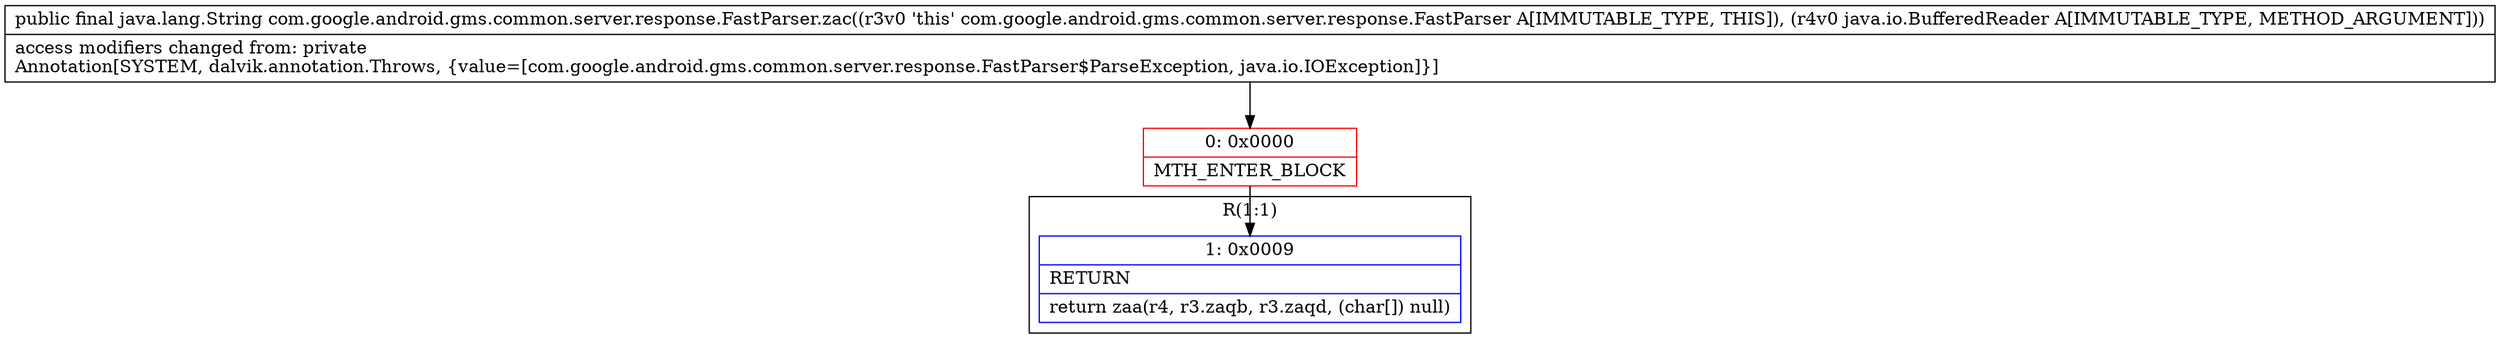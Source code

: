 digraph "CFG forcom.google.android.gms.common.server.response.FastParser.zac(Ljava\/io\/BufferedReader;)Ljava\/lang\/String;" {
subgraph cluster_Region_1723043564 {
label = "R(1:1)";
node [shape=record,color=blue];
Node_1 [shape=record,label="{1\:\ 0x0009|RETURN\l|return zaa(r4, r3.zaqb, r3.zaqd, (char[]) null)\l}"];
}
Node_0 [shape=record,color=red,label="{0\:\ 0x0000|MTH_ENTER_BLOCK\l}"];
MethodNode[shape=record,label="{public final java.lang.String com.google.android.gms.common.server.response.FastParser.zac((r3v0 'this' com.google.android.gms.common.server.response.FastParser A[IMMUTABLE_TYPE, THIS]), (r4v0 java.io.BufferedReader A[IMMUTABLE_TYPE, METHOD_ARGUMENT]))  | access modifiers changed from: private\lAnnotation[SYSTEM, dalvik.annotation.Throws, \{value=[com.google.android.gms.common.server.response.FastParser$ParseException, java.io.IOException]\}]\l}"];
MethodNode -> Node_0;
Node_0 -> Node_1;
}

